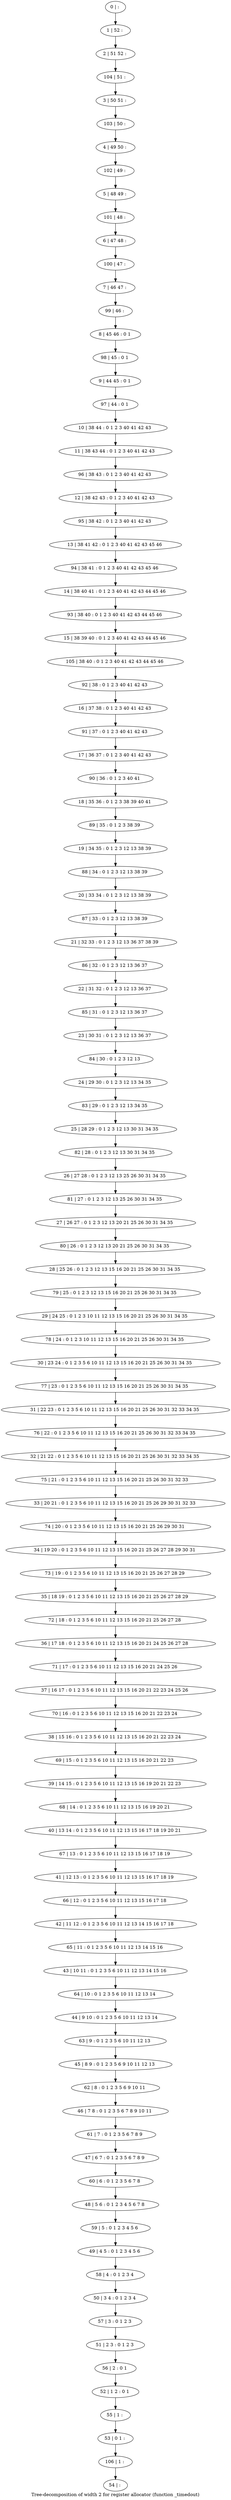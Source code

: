 digraph G {
graph [label="Tree-decomposition of width 2 for register allocator (function _timedout)"]
0[label="0 | : "];
1[label="1 | 52 : "];
2[label="2 | 51 52 : "];
3[label="3 | 50 51 : "];
4[label="4 | 49 50 : "];
5[label="5 | 48 49 : "];
6[label="6 | 47 48 : "];
7[label="7 | 46 47 : "];
8[label="8 | 45 46 : 0 1 "];
9[label="9 | 44 45 : 0 1 "];
10[label="10 | 38 44 : 0 1 2 3 40 41 42 43 "];
11[label="11 | 38 43 44 : 0 1 2 3 40 41 42 43 "];
12[label="12 | 38 42 43 : 0 1 2 3 40 41 42 43 "];
13[label="13 | 38 41 42 : 0 1 2 3 40 41 42 43 45 46 "];
14[label="14 | 38 40 41 : 0 1 2 3 40 41 42 43 44 45 46 "];
15[label="15 | 38 39 40 : 0 1 2 3 40 41 42 43 44 45 46 "];
16[label="16 | 37 38 : 0 1 2 3 40 41 42 43 "];
17[label="17 | 36 37 : 0 1 2 3 40 41 42 43 "];
18[label="18 | 35 36 : 0 1 2 3 38 39 40 41 "];
19[label="19 | 34 35 : 0 1 2 3 12 13 38 39 "];
20[label="20 | 33 34 : 0 1 2 3 12 13 38 39 "];
21[label="21 | 32 33 : 0 1 2 3 12 13 36 37 38 39 "];
22[label="22 | 31 32 : 0 1 2 3 12 13 36 37 "];
23[label="23 | 30 31 : 0 1 2 3 12 13 36 37 "];
24[label="24 | 29 30 : 0 1 2 3 12 13 34 35 "];
25[label="25 | 28 29 : 0 1 2 3 12 13 30 31 34 35 "];
26[label="26 | 27 28 : 0 1 2 3 12 13 25 26 30 31 34 35 "];
27[label="27 | 26 27 : 0 1 2 3 12 13 20 21 25 26 30 31 34 35 "];
28[label="28 | 25 26 : 0 1 2 3 12 13 15 16 20 21 25 26 30 31 34 35 "];
29[label="29 | 24 25 : 0 1 2 3 10 11 12 13 15 16 20 21 25 26 30 31 34 35 "];
30[label="30 | 23 24 : 0 1 2 3 5 6 10 11 12 13 15 16 20 21 25 26 30 31 34 35 "];
31[label="31 | 22 23 : 0 1 2 3 5 6 10 11 12 13 15 16 20 21 25 26 30 31 32 33 34 35 "];
32[label="32 | 21 22 : 0 1 2 3 5 6 10 11 12 13 15 16 20 21 25 26 30 31 32 33 34 35 "];
33[label="33 | 20 21 : 0 1 2 3 5 6 10 11 12 13 15 16 20 21 25 26 29 30 31 32 33 "];
34[label="34 | 19 20 : 0 1 2 3 5 6 10 11 12 13 15 16 20 21 25 26 27 28 29 30 31 "];
35[label="35 | 18 19 : 0 1 2 3 5 6 10 11 12 13 15 16 20 21 25 26 27 28 29 "];
36[label="36 | 17 18 : 0 1 2 3 5 6 10 11 12 13 15 16 20 21 24 25 26 27 28 "];
37[label="37 | 16 17 : 0 1 2 3 5 6 10 11 12 13 15 16 20 21 22 23 24 25 26 "];
38[label="38 | 15 16 : 0 1 2 3 5 6 10 11 12 13 15 16 20 21 22 23 24 "];
39[label="39 | 14 15 : 0 1 2 3 5 6 10 11 12 13 15 16 19 20 21 22 23 "];
40[label="40 | 13 14 : 0 1 2 3 5 6 10 11 12 13 15 16 17 18 19 20 21 "];
41[label="41 | 12 13 : 0 1 2 3 5 6 10 11 12 13 15 16 17 18 19 "];
42[label="42 | 11 12 : 0 1 2 3 5 6 10 11 12 13 14 15 16 17 18 "];
43[label="43 | 10 11 : 0 1 2 3 5 6 10 11 12 13 14 15 16 "];
44[label="44 | 9 10 : 0 1 2 3 5 6 10 11 12 13 14 "];
45[label="45 | 8 9 : 0 1 2 3 5 6 9 10 11 12 13 "];
46[label="46 | 7 8 : 0 1 2 3 5 6 7 8 9 10 11 "];
47[label="47 | 6 7 : 0 1 2 3 5 6 7 8 9 "];
48[label="48 | 5 6 : 0 1 2 3 4 5 6 7 8 "];
49[label="49 | 4 5 : 0 1 2 3 4 5 6 "];
50[label="50 | 3 4 : 0 1 2 3 4 "];
51[label="51 | 2 3 : 0 1 2 3 "];
52[label="52 | 1 2 : 0 1 "];
53[label="53 | 0 1 : "];
54[label="54 | : "];
55[label="55 | 1 : "];
56[label="56 | 2 : 0 1 "];
57[label="57 | 3 : 0 1 2 3 "];
58[label="58 | 4 : 0 1 2 3 4 "];
59[label="59 | 5 : 0 1 2 3 4 5 6 "];
60[label="60 | 6 : 0 1 2 3 5 6 7 8 "];
61[label="61 | 7 : 0 1 2 3 5 6 7 8 9 "];
62[label="62 | 8 : 0 1 2 3 5 6 9 10 11 "];
63[label="63 | 9 : 0 1 2 3 5 6 10 11 12 13 "];
64[label="64 | 10 : 0 1 2 3 5 6 10 11 12 13 14 "];
65[label="65 | 11 : 0 1 2 3 5 6 10 11 12 13 14 15 16 "];
66[label="66 | 12 : 0 1 2 3 5 6 10 11 12 13 15 16 17 18 "];
67[label="67 | 13 : 0 1 2 3 5 6 10 11 12 13 15 16 17 18 19 "];
68[label="68 | 14 : 0 1 2 3 5 6 10 11 12 13 15 16 19 20 21 "];
69[label="69 | 15 : 0 1 2 3 5 6 10 11 12 13 15 16 20 21 22 23 "];
70[label="70 | 16 : 0 1 2 3 5 6 10 11 12 13 15 16 20 21 22 23 24 "];
71[label="71 | 17 : 0 1 2 3 5 6 10 11 12 13 15 16 20 21 24 25 26 "];
72[label="72 | 18 : 0 1 2 3 5 6 10 11 12 13 15 16 20 21 25 26 27 28 "];
73[label="73 | 19 : 0 1 2 3 5 6 10 11 12 13 15 16 20 21 25 26 27 28 29 "];
74[label="74 | 20 : 0 1 2 3 5 6 10 11 12 13 15 16 20 21 25 26 29 30 31 "];
75[label="75 | 21 : 0 1 2 3 5 6 10 11 12 13 15 16 20 21 25 26 30 31 32 33 "];
76[label="76 | 22 : 0 1 2 3 5 6 10 11 12 13 15 16 20 21 25 26 30 31 32 33 34 35 "];
77[label="77 | 23 : 0 1 2 3 5 6 10 11 12 13 15 16 20 21 25 26 30 31 34 35 "];
78[label="78 | 24 : 0 1 2 3 10 11 12 13 15 16 20 21 25 26 30 31 34 35 "];
79[label="79 | 25 : 0 1 2 3 12 13 15 16 20 21 25 26 30 31 34 35 "];
80[label="80 | 26 : 0 1 2 3 12 13 20 21 25 26 30 31 34 35 "];
81[label="81 | 27 : 0 1 2 3 12 13 25 26 30 31 34 35 "];
82[label="82 | 28 : 0 1 2 3 12 13 30 31 34 35 "];
83[label="83 | 29 : 0 1 2 3 12 13 34 35 "];
84[label="84 | 30 : 0 1 2 3 12 13 "];
85[label="85 | 31 : 0 1 2 3 12 13 36 37 "];
86[label="86 | 32 : 0 1 2 3 12 13 36 37 "];
87[label="87 | 33 : 0 1 2 3 12 13 38 39 "];
88[label="88 | 34 : 0 1 2 3 12 13 38 39 "];
89[label="89 | 35 : 0 1 2 3 38 39 "];
90[label="90 | 36 : 0 1 2 3 40 41 "];
91[label="91 | 37 : 0 1 2 3 40 41 42 43 "];
92[label="92 | 38 : 0 1 2 3 40 41 42 43 "];
93[label="93 | 38 40 : 0 1 2 3 40 41 42 43 44 45 46 "];
94[label="94 | 38 41 : 0 1 2 3 40 41 42 43 45 46 "];
95[label="95 | 38 42 : 0 1 2 3 40 41 42 43 "];
96[label="96 | 38 43 : 0 1 2 3 40 41 42 43 "];
97[label="97 | 44 : 0 1 "];
98[label="98 | 45 : 0 1 "];
99[label="99 | 46 : "];
100[label="100 | 47 : "];
101[label="101 | 48 : "];
102[label="102 | 49 : "];
103[label="103 | 50 : "];
104[label="104 | 51 : "];
105[label="105 | 38 40 : 0 1 2 3 40 41 42 43 44 45 46 "];
106[label="106 | 1 : "];
0->1 ;
1->2 ;
10->11 ;
55->53 ;
52->55 ;
56->52 ;
51->56 ;
57->51 ;
50->57 ;
58->50 ;
49->58 ;
59->49 ;
48->59 ;
60->48 ;
47->60 ;
61->47 ;
46->61 ;
62->46 ;
45->62 ;
63->45 ;
44->63 ;
64->44 ;
43->64 ;
65->43 ;
42->65 ;
66->42 ;
41->66 ;
67->41 ;
40->67 ;
68->40 ;
39->68 ;
69->39 ;
38->69 ;
70->38 ;
37->70 ;
71->37 ;
36->71 ;
72->36 ;
35->72 ;
73->35 ;
34->73 ;
74->34 ;
33->74 ;
75->33 ;
32->75 ;
76->32 ;
31->76 ;
77->31 ;
30->77 ;
78->30 ;
29->78 ;
79->29 ;
28->79 ;
80->28 ;
27->80 ;
81->27 ;
26->81 ;
82->26 ;
25->82 ;
83->25 ;
24->83 ;
84->24 ;
23->84 ;
85->23 ;
22->85 ;
86->22 ;
21->86 ;
87->21 ;
20->87 ;
88->20 ;
19->88 ;
89->19 ;
18->89 ;
90->18 ;
17->90 ;
91->17 ;
16->91 ;
92->16 ;
93->15 ;
14->93 ;
94->14 ;
13->94 ;
95->13 ;
12->95 ;
96->12 ;
11->96 ;
97->10 ;
9->97 ;
98->9 ;
8->98 ;
99->8 ;
7->99 ;
100->7 ;
6->100 ;
101->6 ;
5->101 ;
102->5 ;
4->102 ;
103->4 ;
3->103 ;
104->3 ;
2->104 ;
105->92 ;
15->105 ;
106->54 ;
53->106 ;
}
